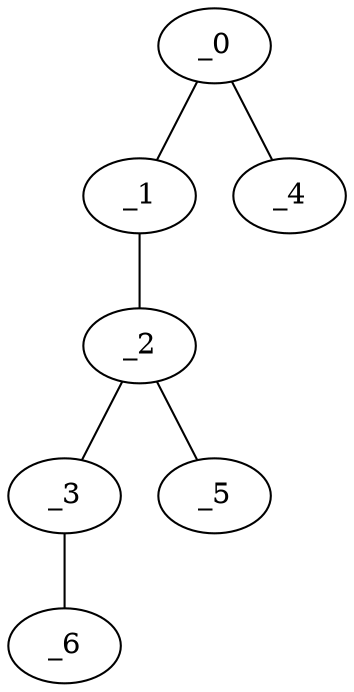 graph FP1_0072 {
	_0	 [x="0.710838",
		y="2.11738"];
	_1	 [x="0.589815",
		y="0.456987"];
	_0 -- _1;
	_4	 [x="2.00839",
		y="2.81761"];
	_0 -- _4;
	_2	 [x="0.52",
		y="1.77"];
	_1 -- _2;
	_3	 [x="1.6",
		y="1.77"];
	_2 -- _3;
	_5	 [x="1.00647",
		y="2.27162"];
	_2 -- _5;
	_6	 [x="1.27074",
		y="1.56168"];
	_3 -- _6;
}
